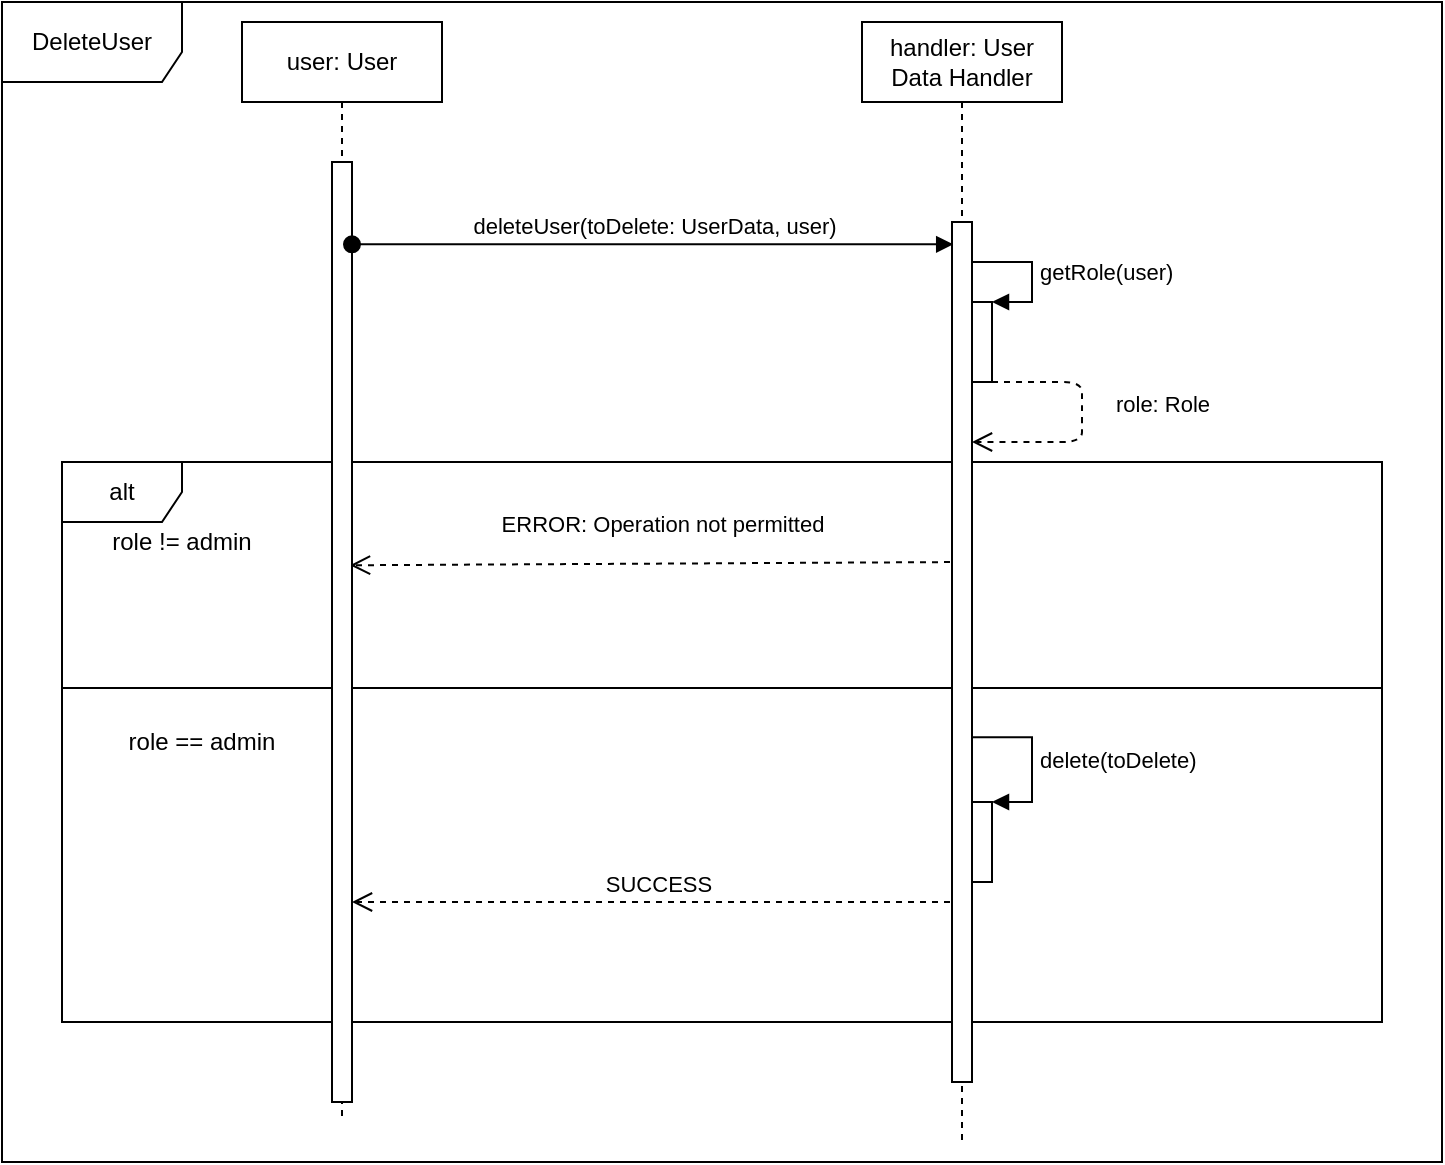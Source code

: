 <mxfile version="13.7.9" type="device"><diagram id="-1Na2udAZ4_moLBNr-YU" name="Page-1"><mxGraphModel dx="1038" dy="523" grid="1" gridSize="10" guides="1" tooltips="1" connect="1" arrows="1" fold="1" page="1" pageScale="1" pageWidth="2339" pageHeight="3300" math="0" shadow="0"><root><mxCell id="0"/><mxCell id="1" parent="0"/><mxCell id="n6rsdmtD_r_KpyKN6Iq5-1" value="DeleteUser" style="shape=umlFrame;whiteSpace=wrap;html=1;width=90;height=40;" vertex="1" parent="1"><mxGeometry x="100" y="50" width="720" height="580" as="geometry"/></mxCell><mxCell id="n6rsdmtD_r_KpyKN6Iq5-12" value="" style="group" vertex="1" connectable="0" parent="1"><mxGeometry x="130" y="280" width="660" height="280" as="geometry"/></mxCell><mxCell id="n6rsdmtD_r_KpyKN6Iq5-10" value="alt" style="shape=umlFrame;whiteSpace=wrap;html=1;" vertex="1" parent="n6rsdmtD_r_KpyKN6Iq5-12"><mxGeometry width="660" height="280" as="geometry"/></mxCell><mxCell id="n6rsdmtD_r_KpyKN6Iq5-11" value="" style="line;strokeWidth=1;fillColor=none;align=left;verticalAlign=middle;spacingTop=-1;spacingLeft=3;spacingRight=3;rotatable=0;labelPosition=right;points=[];portConstraint=eastwest;" vertex="1" parent="n6rsdmtD_r_KpyKN6Iq5-12"><mxGeometry y="90" width="660" height="46" as="geometry"/></mxCell><mxCell id="n6rsdmtD_r_KpyKN6Iq5-13" value="role != admin" style="text;html=1;strokeColor=none;fillColor=none;align=center;verticalAlign=middle;whiteSpace=wrap;rounded=0;" vertex="1" parent="n6rsdmtD_r_KpyKN6Iq5-12"><mxGeometry x="-10" y="30" width="140" height="20" as="geometry"/></mxCell><mxCell id="n6rsdmtD_r_KpyKN6Iq5-14" value="role == admin" style="text;html=1;strokeColor=none;fillColor=none;align=center;verticalAlign=middle;whiteSpace=wrap;rounded=0;" vertex="1" parent="n6rsdmtD_r_KpyKN6Iq5-12"><mxGeometry x="20" y="130" width="100" height="20" as="geometry"/></mxCell><mxCell id="n6rsdmtD_r_KpyKN6Iq5-15" value="ERROR: Operation not permitted" style="html=1;verticalAlign=bottom;endArrow=open;dashed=1;endSize=8;entryX=0.9;entryY=0.429;entryDx=0;entryDy=0;entryPerimeter=0;" edge="1" parent="n6rsdmtD_r_KpyKN6Iq5-12" target="n6rsdmtD_r_KpyKN6Iq5-4"><mxGeometry x="-0.02" y="-11" relative="1" as="geometry"><mxPoint x="450" y="50" as="sourcePoint"/><mxPoint x="370" y="50" as="targetPoint"/><mxPoint as="offset"/></mxGeometry></mxCell><mxCell id="n6rsdmtD_r_KpyKN6Iq5-16" value="" style="html=1;points=[];perimeter=orthogonalPerimeter;" vertex="1" parent="n6rsdmtD_r_KpyKN6Iq5-12"><mxGeometry x="455" y="170" width="10" height="40" as="geometry"/></mxCell><mxCell id="n6rsdmtD_r_KpyKN6Iq5-18" value="SUCCESS" style="html=1;verticalAlign=bottom;endArrow=open;dashed=1;endSize=8;" edge="1" parent="n6rsdmtD_r_KpyKN6Iq5-12" target="n6rsdmtD_r_KpyKN6Iq5-4"><mxGeometry relative="1" as="geometry"><mxPoint x="450" y="220" as="sourcePoint"/><mxPoint x="370" y="220" as="targetPoint"/></mxGeometry></mxCell><mxCell id="n6rsdmtD_r_KpyKN6Iq5-2" value="user: User" style="shape=umlLifeline;perimeter=lifelinePerimeter;whiteSpace=wrap;html=1;container=1;collapsible=0;recursiveResize=0;outlineConnect=0;" vertex="1" parent="1"><mxGeometry x="220" y="60" width="100" height="550" as="geometry"/></mxCell><mxCell id="n6rsdmtD_r_KpyKN6Iq5-4" value="" style="html=1;points=[];perimeter=orthogonalPerimeter;" vertex="1" parent="n6rsdmtD_r_KpyKN6Iq5-2"><mxGeometry x="45" y="70" width="10" height="470" as="geometry"/></mxCell><mxCell id="n6rsdmtD_r_KpyKN6Iq5-3" value="handler: User Data Handler" style="shape=umlLifeline;perimeter=lifelinePerimeter;whiteSpace=wrap;html=1;container=1;collapsible=0;recursiveResize=0;outlineConnect=0;" vertex="1" parent="1"><mxGeometry x="530" y="60" width="100" height="560" as="geometry"/></mxCell><mxCell id="n6rsdmtD_r_KpyKN6Iq5-5" value="" style="html=1;points=[];perimeter=orthogonalPerimeter;" vertex="1" parent="n6rsdmtD_r_KpyKN6Iq5-3"><mxGeometry x="45" y="100" width="10" height="430" as="geometry"/></mxCell><mxCell id="n6rsdmtD_r_KpyKN6Iq5-7" value="" style="html=1;points=[];perimeter=orthogonalPerimeter;" vertex="1" parent="n6rsdmtD_r_KpyKN6Iq5-3"><mxGeometry x="55" y="140" width="10" height="40" as="geometry"/></mxCell><mxCell id="n6rsdmtD_r_KpyKN6Iq5-8" value="getRole(user)" style="edgeStyle=orthogonalEdgeStyle;html=1;align=left;spacingLeft=2;endArrow=block;rounded=0;entryX=1;entryY=0;" edge="1" target="n6rsdmtD_r_KpyKN6Iq5-7" parent="n6rsdmtD_r_KpyKN6Iq5-3" source="n6rsdmtD_r_KpyKN6Iq5-5"><mxGeometry relative="1" as="geometry"><mxPoint x="60" y="120" as="sourcePoint"/><Array as="points"><mxPoint x="85" y="120"/><mxPoint x="85" y="140"/></Array></mxGeometry></mxCell><mxCell id="n6rsdmtD_r_KpyKN6Iq5-9" value="role: Role" style="html=1;verticalAlign=bottom;endArrow=open;dashed=1;endSize=8;" edge="1" parent="n6rsdmtD_r_KpyKN6Iq5-3" source="n6rsdmtD_r_KpyKN6Iq5-7" target="n6rsdmtD_r_KpyKN6Iq5-5"><mxGeometry y="40" relative="1" as="geometry"><mxPoint x="40" y="240" as="sourcePoint"/><mxPoint x="-40" y="240" as="targetPoint"/><Array as="points"><mxPoint x="110" y="180"/><mxPoint x="110" y="190"/><mxPoint x="110" y="210"/></Array><mxPoint as="offset"/></mxGeometry></mxCell><mxCell id="n6rsdmtD_r_KpyKN6Iq5-6" value="deleteUser(toDelete: UserData, user)" style="html=1;verticalAlign=bottom;startArrow=oval;endArrow=block;startSize=8;entryX=0.06;entryY=0.026;entryDx=0;entryDy=0;entryPerimeter=0;" edge="1" target="n6rsdmtD_r_KpyKN6Iq5-5" parent="1" source="n6rsdmtD_r_KpyKN6Iq5-4"><mxGeometry relative="1" as="geometry"><mxPoint x="515" y="160" as="sourcePoint"/></mxGeometry></mxCell><mxCell id="n6rsdmtD_r_KpyKN6Iq5-17" value="delete(toDelete)" style="edgeStyle=orthogonalEdgeStyle;html=1;align=left;spacingLeft=2;endArrow=block;rounded=0;entryX=1;entryY=0;exitX=1.02;exitY=0.599;exitDx=0;exitDy=0;exitPerimeter=0;" edge="1" target="n6rsdmtD_r_KpyKN6Iq5-16" parent="1" source="n6rsdmtD_r_KpyKN6Iq5-5"><mxGeometry relative="1" as="geometry"><mxPoint x="590" y="440" as="sourcePoint"/><Array as="points"><mxPoint x="615" y="418"/><mxPoint x="615" y="450"/></Array></mxGeometry></mxCell></root></mxGraphModel></diagram></mxfile>